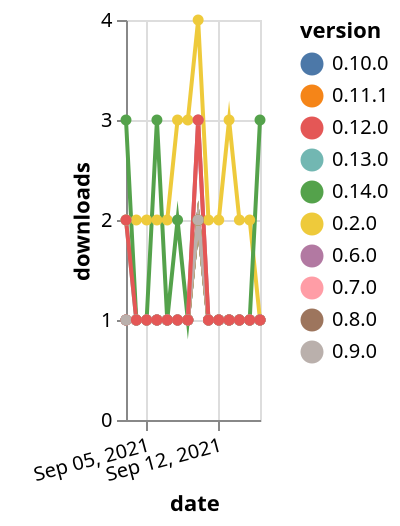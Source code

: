 {"$schema": "https://vega.github.io/schema/vega-lite/v5.json", "description": "A simple bar chart with embedded data.", "data": {"values": [{"date": "2021-09-03", "total": 2578, "delta": 2, "version": "0.2.0"}, {"date": "2021-09-04", "total": 2580, "delta": 2, "version": "0.2.0"}, {"date": "2021-09-05", "total": 2582, "delta": 2, "version": "0.2.0"}, {"date": "2021-09-06", "total": 2584, "delta": 2, "version": "0.2.0"}, {"date": "2021-09-07", "total": 2586, "delta": 2, "version": "0.2.0"}, {"date": "2021-09-08", "total": 2589, "delta": 3, "version": "0.2.0"}, {"date": "2021-09-09", "total": 2592, "delta": 3, "version": "0.2.0"}, {"date": "2021-09-10", "total": 2596, "delta": 4, "version": "0.2.0"}, {"date": "2021-09-11", "total": 2598, "delta": 2, "version": "0.2.0"}, {"date": "2021-09-12", "total": 2600, "delta": 2, "version": "0.2.0"}, {"date": "2021-09-13", "total": 2603, "delta": 3, "version": "0.2.0"}, {"date": "2021-09-14", "total": 2605, "delta": 2, "version": "0.2.0"}, {"date": "2021-09-15", "total": 2607, "delta": 2, "version": "0.2.0"}, {"date": "2021-09-16", "total": 2608, "delta": 1, "version": "0.2.0"}, {"date": "2021-09-03", "total": 225, "delta": 1, "version": "0.7.0"}, {"date": "2021-09-04", "total": 226, "delta": 1, "version": "0.7.0"}, {"date": "2021-09-05", "total": 227, "delta": 1, "version": "0.7.0"}, {"date": "2021-09-06", "total": 228, "delta": 1, "version": "0.7.0"}, {"date": "2021-09-07", "total": 229, "delta": 1, "version": "0.7.0"}, {"date": "2021-09-08", "total": 230, "delta": 1, "version": "0.7.0"}, {"date": "2021-09-09", "total": 231, "delta": 1, "version": "0.7.0"}, {"date": "2021-09-10", "total": 233, "delta": 2, "version": "0.7.0"}, {"date": "2021-09-11", "total": 234, "delta": 1, "version": "0.7.0"}, {"date": "2021-09-12", "total": 235, "delta": 1, "version": "0.7.0"}, {"date": "2021-09-13", "total": 236, "delta": 1, "version": "0.7.0"}, {"date": "2021-09-14", "total": 237, "delta": 1, "version": "0.7.0"}, {"date": "2021-09-15", "total": 238, "delta": 1, "version": "0.7.0"}, {"date": "2021-09-16", "total": 239, "delta": 1, "version": "0.7.0"}, {"date": "2021-09-03", "total": 194, "delta": 1, "version": "0.10.0"}, {"date": "2021-09-04", "total": 195, "delta": 1, "version": "0.10.0"}, {"date": "2021-09-05", "total": 196, "delta": 1, "version": "0.10.0"}, {"date": "2021-09-06", "total": 197, "delta": 1, "version": "0.10.0"}, {"date": "2021-09-07", "total": 198, "delta": 1, "version": "0.10.0"}, {"date": "2021-09-08", "total": 199, "delta": 1, "version": "0.10.0"}, {"date": "2021-09-09", "total": 200, "delta": 1, "version": "0.10.0"}, {"date": "2021-09-10", "total": 202, "delta": 2, "version": "0.10.0"}, {"date": "2021-09-11", "total": 203, "delta": 1, "version": "0.10.0"}, {"date": "2021-09-12", "total": 204, "delta": 1, "version": "0.10.0"}, {"date": "2021-09-13", "total": 205, "delta": 1, "version": "0.10.0"}, {"date": "2021-09-14", "total": 206, "delta": 1, "version": "0.10.0"}, {"date": "2021-09-15", "total": 207, "delta": 1, "version": "0.10.0"}, {"date": "2021-09-16", "total": 208, "delta": 1, "version": "0.10.0"}, {"date": "2021-09-03", "total": 221, "delta": 1, "version": "0.8.0"}, {"date": "2021-09-04", "total": 222, "delta": 1, "version": "0.8.0"}, {"date": "2021-09-05", "total": 223, "delta": 1, "version": "0.8.0"}, {"date": "2021-09-06", "total": 224, "delta": 1, "version": "0.8.0"}, {"date": "2021-09-07", "total": 225, "delta": 1, "version": "0.8.0"}, {"date": "2021-09-08", "total": 226, "delta": 1, "version": "0.8.0"}, {"date": "2021-09-09", "total": 227, "delta": 1, "version": "0.8.0"}, {"date": "2021-09-10", "total": 229, "delta": 2, "version": "0.8.0"}, {"date": "2021-09-11", "total": 230, "delta": 1, "version": "0.8.0"}, {"date": "2021-09-12", "total": 231, "delta": 1, "version": "0.8.0"}, {"date": "2021-09-13", "total": 232, "delta": 1, "version": "0.8.0"}, {"date": "2021-09-14", "total": 233, "delta": 1, "version": "0.8.0"}, {"date": "2021-09-15", "total": 234, "delta": 1, "version": "0.8.0"}, {"date": "2021-09-16", "total": 235, "delta": 1, "version": "0.8.0"}, {"date": "2021-09-03", "total": 137, "delta": 2, "version": "0.13.0"}, {"date": "2021-09-04", "total": 138, "delta": 1, "version": "0.13.0"}, {"date": "2021-09-05", "total": 139, "delta": 1, "version": "0.13.0"}, {"date": "2021-09-06", "total": 140, "delta": 1, "version": "0.13.0"}, {"date": "2021-09-07", "total": 141, "delta": 1, "version": "0.13.0"}, {"date": "2021-09-08", "total": 142, "delta": 1, "version": "0.13.0"}, {"date": "2021-09-09", "total": 143, "delta": 1, "version": "0.13.0"}, {"date": "2021-09-10", "total": 145, "delta": 2, "version": "0.13.0"}, {"date": "2021-09-11", "total": 146, "delta": 1, "version": "0.13.0"}, {"date": "2021-09-12", "total": 147, "delta": 1, "version": "0.13.0"}, {"date": "2021-09-13", "total": 148, "delta": 1, "version": "0.13.0"}, {"date": "2021-09-14", "total": 149, "delta": 1, "version": "0.13.0"}, {"date": "2021-09-15", "total": 150, "delta": 1, "version": "0.13.0"}, {"date": "2021-09-16", "total": 151, "delta": 1, "version": "0.13.0"}, {"date": "2021-09-03", "total": 38, "delta": 3, "version": "0.14.0"}, {"date": "2021-09-04", "total": 39, "delta": 1, "version": "0.14.0"}, {"date": "2021-09-05", "total": 40, "delta": 1, "version": "0.14.0"}, {"date": "2021-09-06", "total": 43, "delta": 3, "version": "0.14.0"}, {"date": "2021-09-07", "total": 44, "delta": 1, "version": "0.14.0"}, {"date": "2021-09-08", "total": 46, "delta": 2, "version": "0.14.0"}, {"date": "2021-09-09", "total": 47, "delta": 1, "version": "0.14.0"}, {"date": "2021-09-10", "total": 49, "delta": 2, "version": "0.14.0"}, {"date": "2021-09-11", "total": 50, "delta": 1, "version": "0.14.0"}, {"date": "2021-09-12", "total": 51, "delta": 1, "version": "0.14.0"}, {"date": "2021-09-13", "total": 52, "delta": 1, "version": "0.14.0"}, {"date": "2021-09-14", "total": 53, "delta": 1, "version": "0.14.0"}, {"date": "2021-09-15", "total": 54, "delta": 1, "version": "0.14.0"}, {"date": "2021-09-16", "total": 57, "delta": 3, "version": "0.14.0"}, {"date": "2021-09-03", "total": 175, "delta": 1, "version": "0.11.1"}, {"date": "2021-09-04", "total": 176, "delta": 1, "version": "0.11.1"}, {"date": "2021-09-05", "total": 177, "delta": 1, "version": "0.11.1"}, {"date": "2021-09-06", "total": 178, "delta": 1, "version": "0.11.1"}, {"date": "2021-09-07", "total": 179, "delta": 1, "version": "0.11.1"}, {"date": "2021-09-08", "total": 180, "delta": 1, "version": "0.11.1"}, {"date": "2021-09-09", "total": 181, "delta": 1, "version": "0.11.1"}, {"date": "2021-09-10", "total": 183, "delta": 2, "version": "0.11.1"}, {"date": "2021-09-11", "total": 184, "delta": 1, "version": "0.11.1"}, {"date": "2021-09-12", "total": 185, "delta": 1, "version": "0.11.1"}, {"date": "2021-09-13", "total": 186, "delta": 1, "version": "0.11.1"}, {"date": "2021-09-14", "total": 187, "delta": 1, "version": "0.11.1"}, {"date": "2021-09-15", "total": 188, "delta": 1, "version": "0.11.1"}, {"date": "2021-09-16", "total": 189, "delta": 1, "version": "0.11.1"}, {"date": "2021-09-03", "total": 355, "delta": 1, "version": "0.6.0"}, {"date": "2021-09-04", "total": 356, "delta": 1, "version": "0.6.0"}, {"date": "2021-09-05", "total": 357, "delta": 1, "version": "0.6.0"}, {"date": "2021-09-06", "total": 358, "delta": 1, "version": "0.6.0"}, {"date": "2021-09-07", "total": 359, "delta": 1, "version": "0.6.0"}, {"date": "2021-09-08", "total": 360, "delta": 1, "version": "0.6.0"}, {"date": "2021-09-09", "total": 361, "delta": 1, "version": "0.6.0"}, {"date": "2021-09-10", "total": 364, "delta": 3, "version": "0.6.0"}, {"date": "2021-09-11", "total": 365, "delta": 1, "version": "0.6.0"}, {"date": "2021-09-12", "total": 366, "delta": 1, "version": "0.6.0"}, {"date": "2021-09-13", "total": 367, "delta": 1, "version": "0.6.0"}, {"date": "2021-09-14", "total": 368, "delta": 1, "version": "0.6.0"}, {"date": "2021-09-15", "total": 369, "delta": 1, "version": "0.6.0"}, {"date": "2021-09-16", "total": 370, "delta": 1, "version": "0.6.0"}, {"date": "2021-09-03", "total": 214, "delta": 1, "version": "0.9.0"}, {"date": "2021-09-04", "total": 215, "delta": 1, "version": "0.9.0"}, {"date": "2021-09-05", "total": 216, "delta": 1, "version": "0.9.0"}, {"date": "2021-09-06", "total": 217, "delta": 1, "version": "0.9.0"}, {"date": "2021-09-07", "total": 218, "delta": 1, "version": "0.9.0"}, {"date": "2021-09-08", "total": 219, "delta": 1, "version": "0.9.0"}, {"date": "2021-09-09", "total": 220, "delta": 1, "version": "0.9.0"}, {"date": "2021-09-10", "total": 222, "delta": 2, "version": "0.9.0"}, {"date": "2021-09-11", "total": 223, "delta": 1, "version": "0.9.0"}, {"date": "2021-09-12", "total": 224, "delta": 1, "version": "0.9.0"}, {"date": "2021-09-13", "total": 225, "delta": 1, "version": "0.9.0"}, {"date": "2021-09-14", "total": 226, "delta": 1, "version": "0.9.0"}, {"date": "2021-09-15", "total": 227, "delta": 1, "version": "0.9.0"}, {"date": "2021-09-16", "total": 228, "delta": 1, "version": "0.9.0"}, {"date": "2021-09-03", "total": 203, "delta": 2, "version": "0.12.0"}, {"date": "2021-09-04", "total": 204, "delta": 1, "version": "0.12.0"}, {"date": "2021-09-05", "total": 205, "delta": 1, "version": "0.12.0"}, {"date": "2021-09-06", "total": 206, "delta": 1, "version": "0.12.0"}, {"date": "2021-09-07", "total": 207, "delta": 1, "version": "0.12.0"}, {"date": "2021-09-08", "total": 208, "delta": 1, "version": "0.12.0"}, {"date": "2021-09-09", "total": 209, "delta": 1, "version": "0.12.0"}, {"date": "2021-09-10", "total": 212, "delta": 3, "version": "0.12.0"}, {"date": "2021-09-11", "total": 213, "delta": 1, "version": "0.12.0"}, {"date": "2021-09-12", "total": 214, "delta": 1, "version": "0.12.0"}, {"date": "2021-09-13", "total": 215, "delta": 1, "version": "0.12.0"}, {"date": "2021-09-14", "total": 216, "delta": 1, "version": "0.12.0"}, {"date": "2021-09-15", "total": 217, "delta": 1, "version": "0.12.0"}, {"date": "2021-09-16", "total": 218, "delta": 1, "version": "0.12.0"}]}, "width": "container", "mark": {"type": "line", "point": {"filled": true}}, "encoding": {"x": {"field": "date", "type": "temporal", "timeUnit": "yearmonthdate", "title": "date", "axis": {"labelAngle": -15}}, "y": {"field": "delta", "type": "quantitative", "title": "downloads"}, "color": {"field": "version", "type": "nominal"}, "tooltip": {"field": "delta"}}}